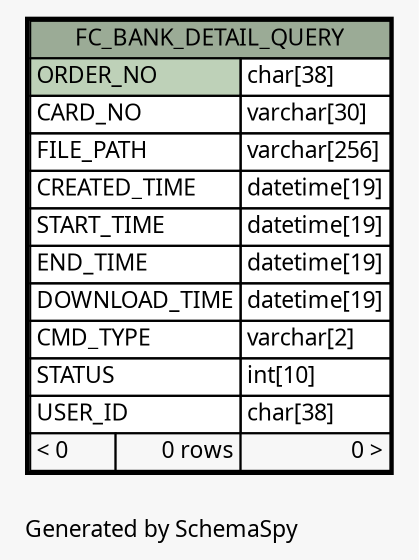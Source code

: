 // dot 2.26.0 on Linux 2.6.32-504.3.3.el6.x86_64
// SchemaSpy rev Unknown
digraph "oneDegreeRelationshipsDiagram" {
  graph [
    rankdir="RL"
    bgcolor="#f7f7f7"
    label="\nGenerated by SchemaSpy"
    labeljust="l"
    nodesep="0.18"
    ranksep="0.46"
    fontname="Microsoft YaHei"
    fontsize="11"
  ];
  node [
    fontname="Microsoft YaHei"
    fontsize="11"
    shape="plaintext"
  ];
  edge [
    arrowsize="0.8"
  ];
  "FC_BANK_DETAIL_QUERY" [
    label=<
    <TABLE BORDER="2" CELLBORDER="1" CELLSPACING="0" BGCOLOR="#ffffff">
      <TR><TD COLSPAN="3" BGCOLOR="#9bab96" ALIGN="CENTER">FC_BANK_DETAIL_QUERY</TD></TR>
      <TR><TD PORT="ORDER_NO" COLSPAN="2" BGCOLOR="#bed1b8" ALIGN="LEFT">ORDER_NO</TD><TD PORT="ORDER_NO.type" ALIGN="LEFT">char[38]</TD></TR>
      <TR><TD PORT="CARD_NO" COLSPAN="2" ALIGN="LEFT">CARD_NO</TD><TD PORT="CARD_NO.type" ALIGN="LEFT">varchar[30]</TD></TR>
      <TR><TD PORT="FILE_PATH" COLSPAN="2" ALIGN="LEFT">FILE_PATH</TD><TD PORT="FILE_PATH.type" ALIGN="LEFT">varchar[256]</TD></TR>
      <TR><TD PORT="CREATED_TIME" COLSPAN="2" ALIGN="LEFT">CREATED_TIME</TD><TD PORT="CREATED_TIME.type" ALIGN="LEFT">datetime[19]</TD></TR>
      <TR><TD PORT="START_TIME" COLSPAN="2" ALIGN="LEFT">START_TIME</TD><TD PORT="START_TIME.type" ALIGN="LEFT">datetime[19]</TD></TR>
      <TR><TD PORT="END_TIME" COLSPAN="2" ALIGN="LEFT">END_TIME</TD><TD PORT="END_TIME.type" ALIGN="LEFT">datetime[19]</TD></TR>
      <TR><TD PORT="DOWNLOAD_TIME" COLSPAN="2" ALIGN="LEFT">DOWNLOAD_TIME</TD><TD PORT="DOWNLOAD_TIME.type" ALIGN="LEFT">datetime[19]</TD></TR>
      <TR><TD PORT="CMD_TYPE" COLSPAN="2" ALIGN="LEFT">CMD_TYPE</TD><TD PORT="CMD_TYPE.type" ALIGN="LEFT">varchar[2]</TD></TR>
      <TR><TD PORT="STATUS" COLSPAN="2" ALIGN="LEFT">STATUS</TD><TD PORT="STATUS.type" ALIGN="LEFT">int[10]</TD></TR>
      <TR><TD PORT="USER_ID" COLSPAN="2" ALIGN="LEFT">USER_ID</TD><TD PORT="USER_ID.type" ALIGN="LEFT">char[38]</TD></TR>
      <TR><TD ALIGN="LEFT" BGCOLOR="#f7f7f7">&lt; 0</TD><TD ALIGN="RIGHT" BGCOLOR="#f7f7f7">0 rows</TD><TD ALIGN="RIGHT" BGCOLOR="#f7f7f7">0 &gt;</TD></TR>
    </TABLE>>
    URL="FC_BANK_DETAIL_QUERY.html"
    tooltip="FC_BANK_DETAIL_QUERY"
  ];
}
